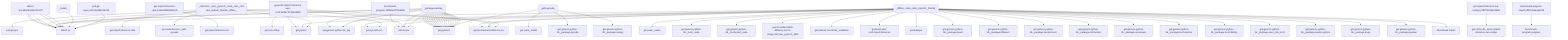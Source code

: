 graph TD
    app-mlperf-inference,d775cac873ee4231_(_reference,_sdxl,_pytorch,_cuda,_test,_r5.0-dev_default,_float16,_offline_) --> detect,os
    app-mlperf-inference,d775cac873ee4231_(_reference,_sdxl,_pytorch,_cuda,_test,_r5.0-dev_default,_float16,_offline_) --> get,sys-utils-cm
    app-mlperf-inference,d775cac873ee4231_(_reference,_sdxl,_pytorch,_cuda,_test,_r5.0-dev_default,_float16,_offline_) --> get,python
    app-mlperf-inference,d775cac873ee4231_(_reference,_sdxl,_pytorch,_cuda,_test,_r5.0-dev_default,_float16,_offline_) --> get,mlcommons,inference,src
    pull-git-repo,c23132ed65c4421d --> detect,os
    app-mlperf-inference,d775cac873ee4231_(_reference,_sdxl,_pytorch,_cuda,_test,_r5.0-dev_default,_float16,_offline_) --> pull,git,repo
    get-mlperf-inference-utils,e341e5f86d8342e5 --> get,mlperf,inference,src
    app-mlperf-inference,d775cac873ee4231_(_reference,_sdxl,_pytorch,_cuda,_test,_r5.0-dev_default,_float16,_offline_) --> get,mlperf,inference,utils
    get-cuda,46d133d9ef92422d_(_toolkit_) --> detect,os
    get-cuda-devices,7a3ede4d3558427a_(_with-pycuda_) --> get,cuda,_toolkit
    get-cuda-devices,7a3ede4d3558427a_(_with-pycuda_) --> get,python3
    get-generic-python-lib,94b62a682bc44791_(_package.pycuda_) --> detect,os
    detect-cpu,586c8a43320142f7 --> detect,os
    get-generic-python-lib,94b62a682bc44791_(_package.pycuda_) --> detect,cpu
    get-generic-python-lib,94b62a682bc44791_(_package.pycuda_) --> get,python3
    get-generic-python-lib,94b62a682bc44791_(_pip_) --> get,python3
    get-generic-python-lib,94b62a682bc44791_(_package.pycuda_) --> get,generic-python-lib,_pip
    get-cuda-devices,7a3ede4d3558427a_(_with-pycuda_) --> get,generic-python-lib,_package.pycuda
    get-generic-python-lib,94b62a682bc44791_(_package.numpy_) --> detect,os
    detect-cpu,586c8a43320142f7 --> detect,os
    get-generic-python-lib,94b62a682bc44791_(_package.numpy_) --> detect,cpu
    get-generic-python-lib,94b62a682bc44791_(_package.numpy_) --> get,python3
    get-generic-python-lib,94b62a682bc44791_(_pip_) --> get,python3
    get-generic-python-lib,94b62a682bc44791_(_package.numpy_) --> get,generic-python-lib,_pip
    get-cuda-devices,7a3ede4d3558427a_(_with-pycuda_) --> get,generic-python-lib,_package.numpy
    app-mlperf-inference,d775cac873ee4231_(_reference,_sdxl,_pytorch,_cuda,_test,_r5.0-dev_default,_float16,_offline_) --> get,cuda-devices,_with-pycuda
    app-mlperf-inference-mlcommons-python,ff149e9781fc4b65_(_offline,_cuda,_sdxl,_pytorch,_float16_) --> detect,os
    detect-cpu,586c8a43320142f7 --> detect,os
    app-mlperf-inference-mlcommons-python,ff149e9781fc4b65_(_offline,_cuda,_sdxl,_pytorch,_float16_) --> detect,cpu
    app-mlperf-inference-mlcommons-python,ff149e9781fc4b65_(_offline,_cuda,_sdxl,_pytorch,_float16_) --> get,sys-utils-cm
    app-mlperf-inference-mlcommons-python,ff149e9781fc4b65_(_offline,_cuda,_sdxl,_pytorch,_float16_) --> get,python
    app-mlperf-inference-mlcommons-python,ff149e9781fc4b65_(_offline,_cuda,_sdxl,_pytorch,_float16_) --> get,cuda,_cudnn
    get-generic-python-lib,94b62a682bc44791_(_torch_cuda_) --> get,python3
    app-mlperf-inference-mlcommons-python,ff149e9781fc4b65_(_offline,_cuda,_sdxl,_pytorch,_float16_) --> get,generic-python-lib,_torch_cuda
    get-generic-python-lib,94b62a682bc44791_(_torchvision_cuda_) --> get,python3
    app-mlperf-inference-mlcommons-python,ff149e9781fc4b65_(_offline,_cuda,_sdxl,_pytorch,_float16_) --> get,generic-python-lib,_torchvision_cuda
    app-mlperf-inference-mlcommons-python,ff149e9781fc4b65_(_offline,_cuda,_sdxl,_pytorch,_float16_) --> get,ml-model,stable-diffusion,text-to-image,sdxl,raw,_pytorch,_fp16
    app-mlperf-inference-mlcommons-python,ff149e9781fc4b65_(_offline,_cuda,_sdxl,_pytorch,_float16_) --> get,dataset,coco2014,_validation
    generate-mlperf-inference-user-conf,3af4475745964b93 --> detect,os
    detect-cpu,586c8a43320142f7 --> detect,os
    generate-mlperf-inference-user-conf,3af4475745964b93 --> detect,cpu
    generate-mlperf-inference-user-conf,3af4475745964b93 --> get,python
    generate-mlperf-inference-user-conf,3af4475745964b93 --> get,mlcommons,inference,src
    get-mlperf-inference-sut-configs,c2fbf72009e2445b --> get,cache,dir,_name.mlperf-inference-sut-configs
    generate-mlperf-inference-user-conf,3af4475745964b93 --> get,sut,configs
    app-mlperf-inference-mlcommons-python,ff149e9781fc4b65_(_offline,_cuda,_sdxl,_pytorch,_float16_) --> generate,user-conf,mlperf,inference
    app-mlperf-inference-mlcommons-python,ff149e9781fc4b65_(_offline,_cuda,_sdxl,_pytorch,_float16_) --> get,loadgen
    app-mlperf-inference-mlcommons-python,ff149e9781fc4b65_(_offline,_cuda,_sdxl,_pytorch,_float16_) --> get,mlcommons,inference,src
    app-mlperf-inference-mlcommons-python,ff149e9781fc4b65_(_offline,_cuda,_sdxl,_pytorch,_float16_) --> get,mlcommons,inference,src
    get-generic-python-lib,94b62a682bc44791_(_package.psutil_) --> get,python3
    app-mlperf-inference-mlcommons-python,ff149e9781fc4b65_(_offline,_cuda,_sdxl,_pytorch,_float16_) --> get,generic-python-lib,_package.psutil
    get-generic-python-lib,94b62a682bc44791_(_package.diffusers_) --> get,python3
    app-mlperf-inference-mlcommons-python,ff149e9781fc4b65_(_offline,_cuda,_sdxl,_pytorch,_float16_) --> get,generic-python-lib,_package.diffusers
    get-generic-python-lib,94b62a682bc44791_(_package.transformers_) --> get,python3
    app-mlperf-inference-mlcommons-python,ff149e9781fc4b65_(_offline,_cuda,_sdxl,_pytorch,_float16_) --> get,generic-python-lib,_package.transformers
    get-generic-python-lib,94b62a682bc44791_(_package.torchvision_) --> get,python3
    app-mlperf-inference-mlcommons-python,ff149e9781fc4b65_(_offline,_cuda,_sdxl,_pytorch,_float16_) --> get,generic-python-lib,_package.torchvision
    get-generic-python-lib,94b62a682bc44791_(_package.accelerate_) --> get,python3
    app-mlperf-inference-mlcommons-python,ff149e9781fc4b65_(_offline,_cuda,_sdxl,_pytorch,_float16_) --> get,generic-python-lib,_package.accelerate
    get-generic-python-lib,94b62a682bc44791_(_package.torchmetrics_) --> get,python3
    app-mlperf-inference-mlcommons-python,ff149e9781fc4b65_(_offline,_cuda,_sdxl,_pytorch,_float16_) --> get,generic-python-lib,_package.torchmetrics
    get-generic-python-lib,94b62a682bc44791_(_package.torch-fidelity_) --> get,python3
    app-mlperf-inference-mlcommons-python,ff149e9781fc4b65_(_offline,_cuda,_sdxl,_pytorch,_float16_) --> get,generic-python-lib,_package.torch-fidelity
    get-generic-python-lib,94b62a682bc44791_(_package.open_clip_torch_) --> get,python3
    app-mlperf-inference-mlcommons-python,ff149e9781fc4b65_(_offline,_cuda,_sdxl,_pytorch,_float16_) --> get,generic-python-lib,_package.open_clip_torch
    get-generic-python-lib,94b62a682bc44791_(_package.opencv-python_) --> get,python3
    app-mlperf-inference-mlcommons-python,ff149e9781fc4b65_(_offline,_cuda,_sdxl,_pytorch,_float16_) --> get,generic-python-lib,_package.opencv-python
    get-generic-python-lib,94b62a682bc44791_(_package.scipy_) --> get,python3
    app-mlperf-inference-mlcommons-python,ff149e9781fc4b65_(_offline,_cuda,_sdxl,_pytorch,_float16_) --> get,generic-python-lib,_package.scipy
    get-generic-python-lib,94b62a682bc44791_(_package.pandas_) --> get,python3
    app-mlperf-inference-mlcommons-python,ff149e9781fc4b65_(_offline,_cuda,_sdxl,_pytorch,_float16_) --> get,generic-python-lib,_package.pandas
    detect-cpu,586c8a43320142f7 --> detect,os
    benchmark-program,19f369ef47084895 --> detect,cpu
    benchmark-program-mlperf,cfff0132a8aa4018 --> benchmark-program,program
    app-mlperf-inference-mlcommons-python,ff149e9781fc4b65_(_offline,_cuda,_sdxl,_pytorch,_float16_) --> benchmark-mlperf